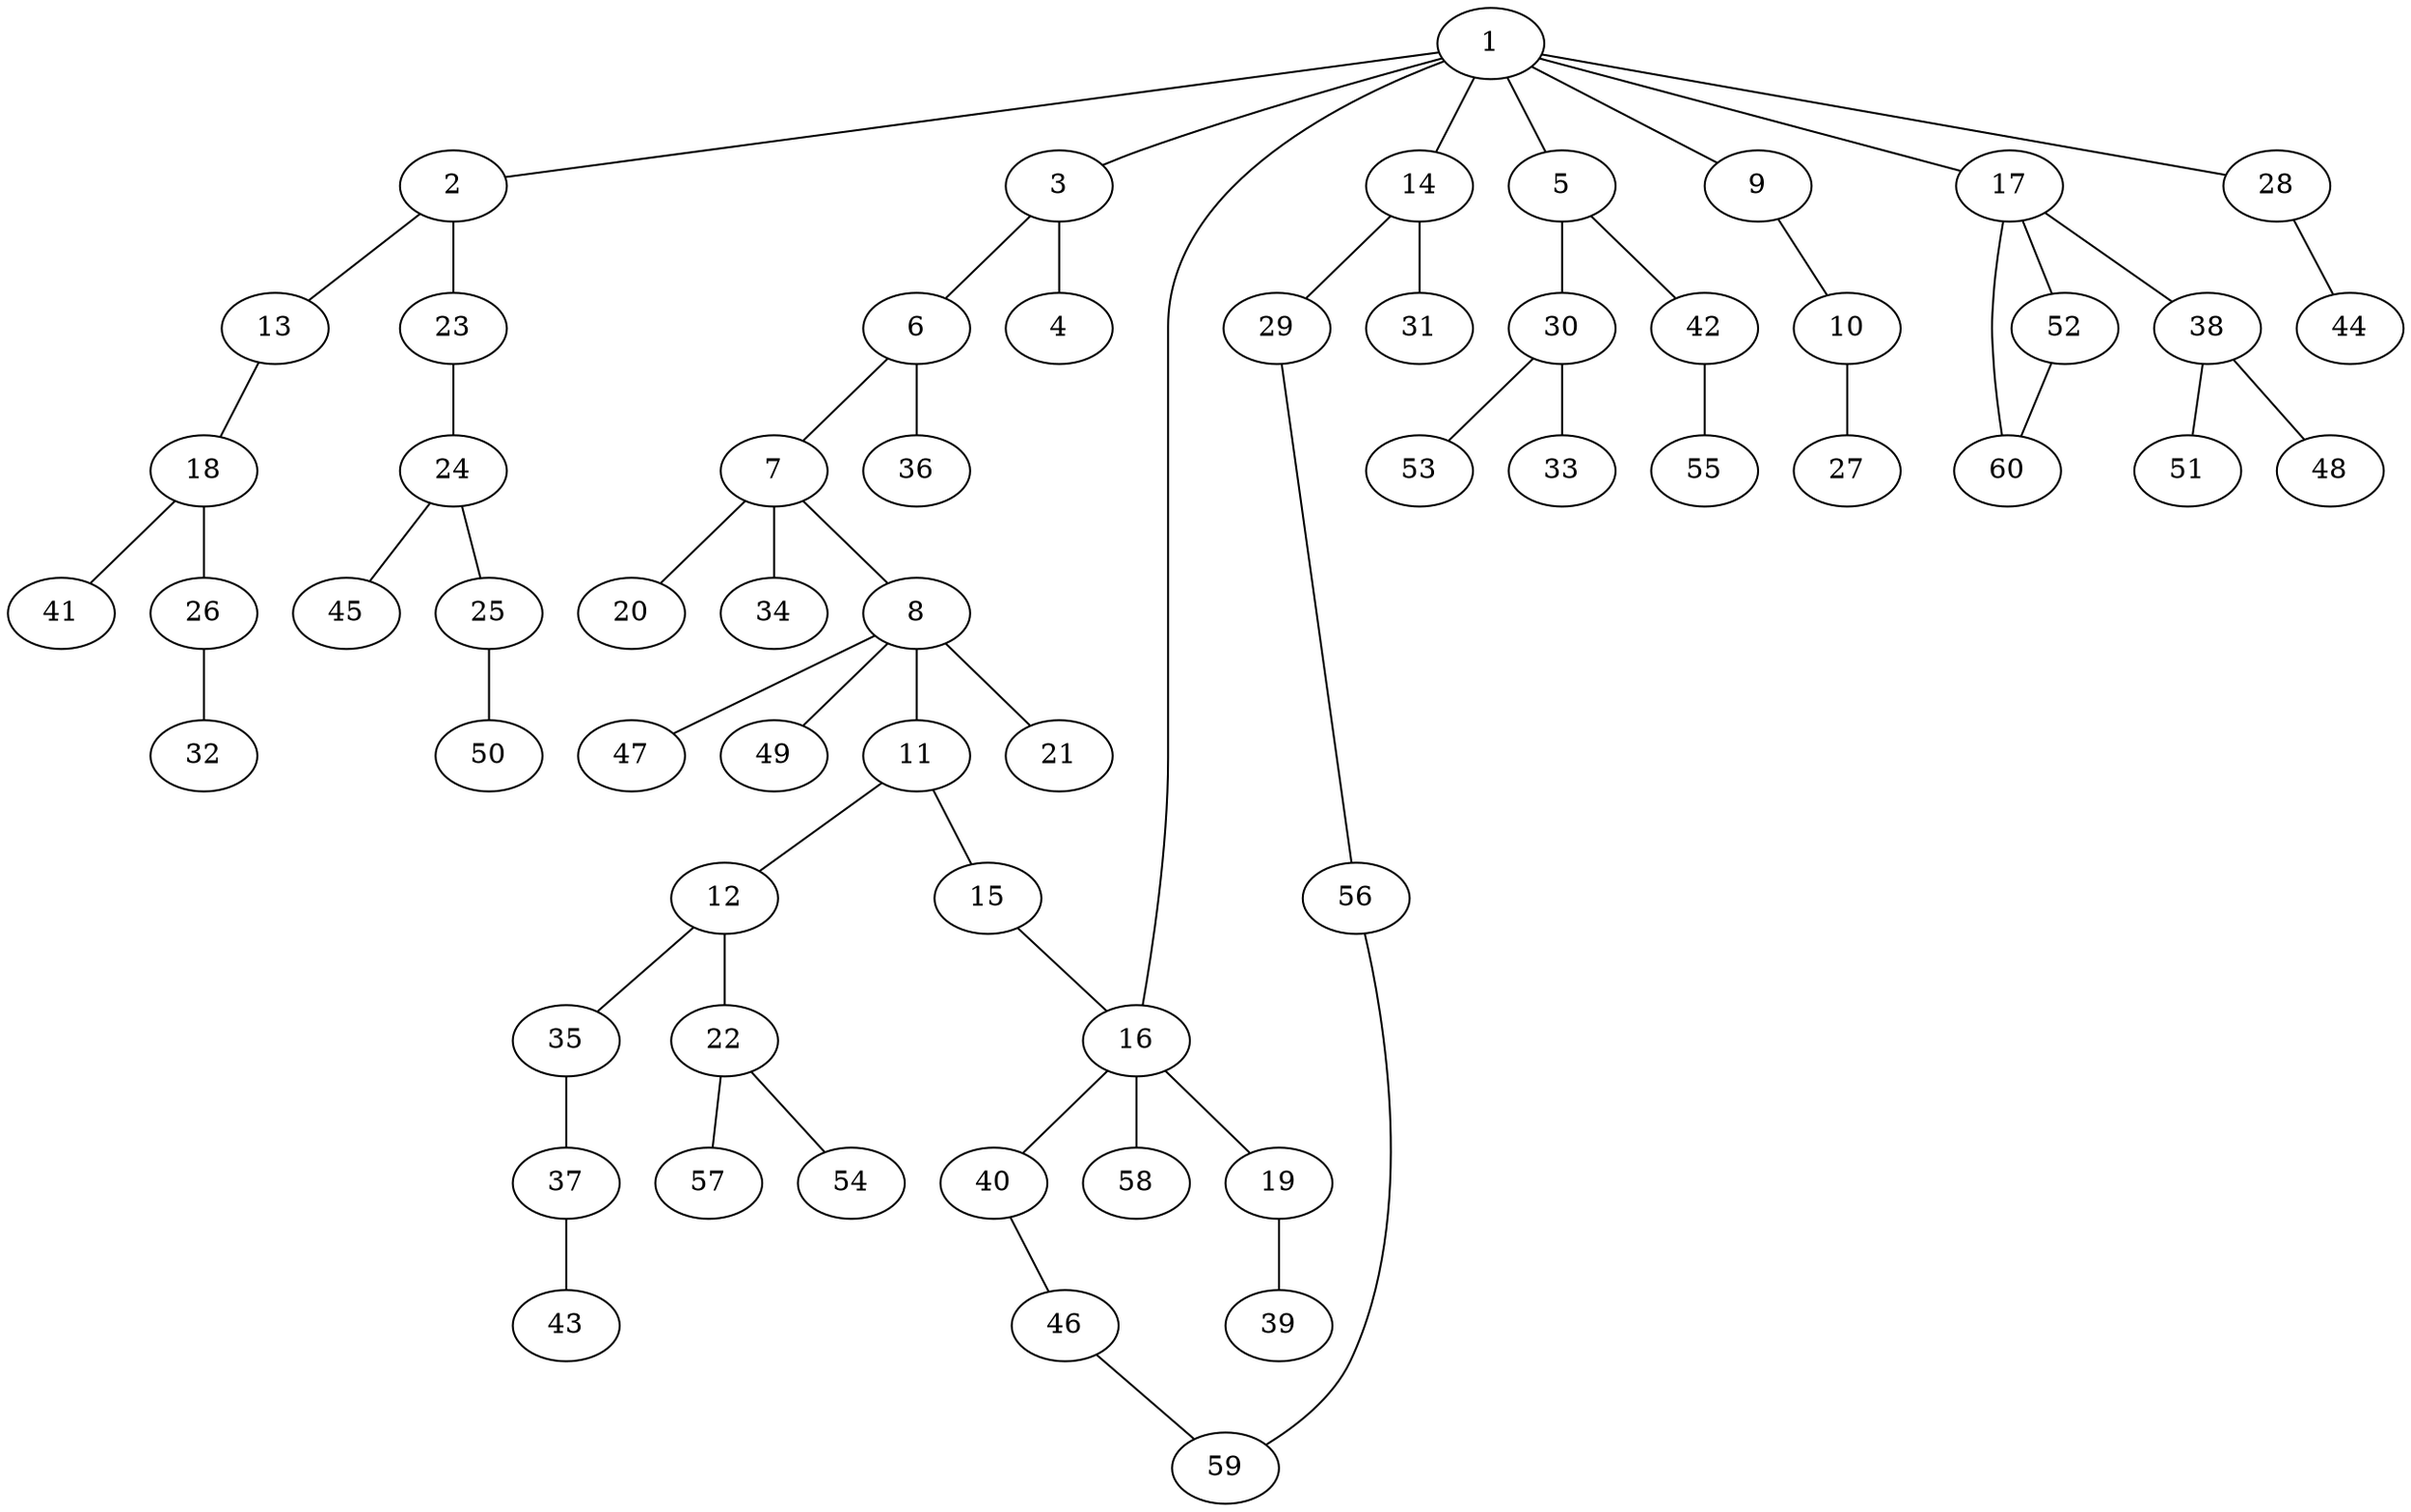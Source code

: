 graph graphname {1--2
1--3
1--5
1--9
1--14
1--16
1--17
1--28
2--13
2--23
3--4
3--6
5--30
5--42
6--7
6--36
7--8
7--20
7--34
8--11
8--21
8--47
8--49
9--10
10--27
11--12
11--15
12--22
12--35
13--18
14--29
14--31
15--16
16--19
16--40
16--58
17--38
17--52
17--60
18--26
18--41
19--39
22--54
22--57
23--24
24--25
24--45
25--50
26--32
28--44
29--56
30--33
30--53
35--37
37--43
38--48
38--51
40--46
42--55
46--59
52--60
56--59
}